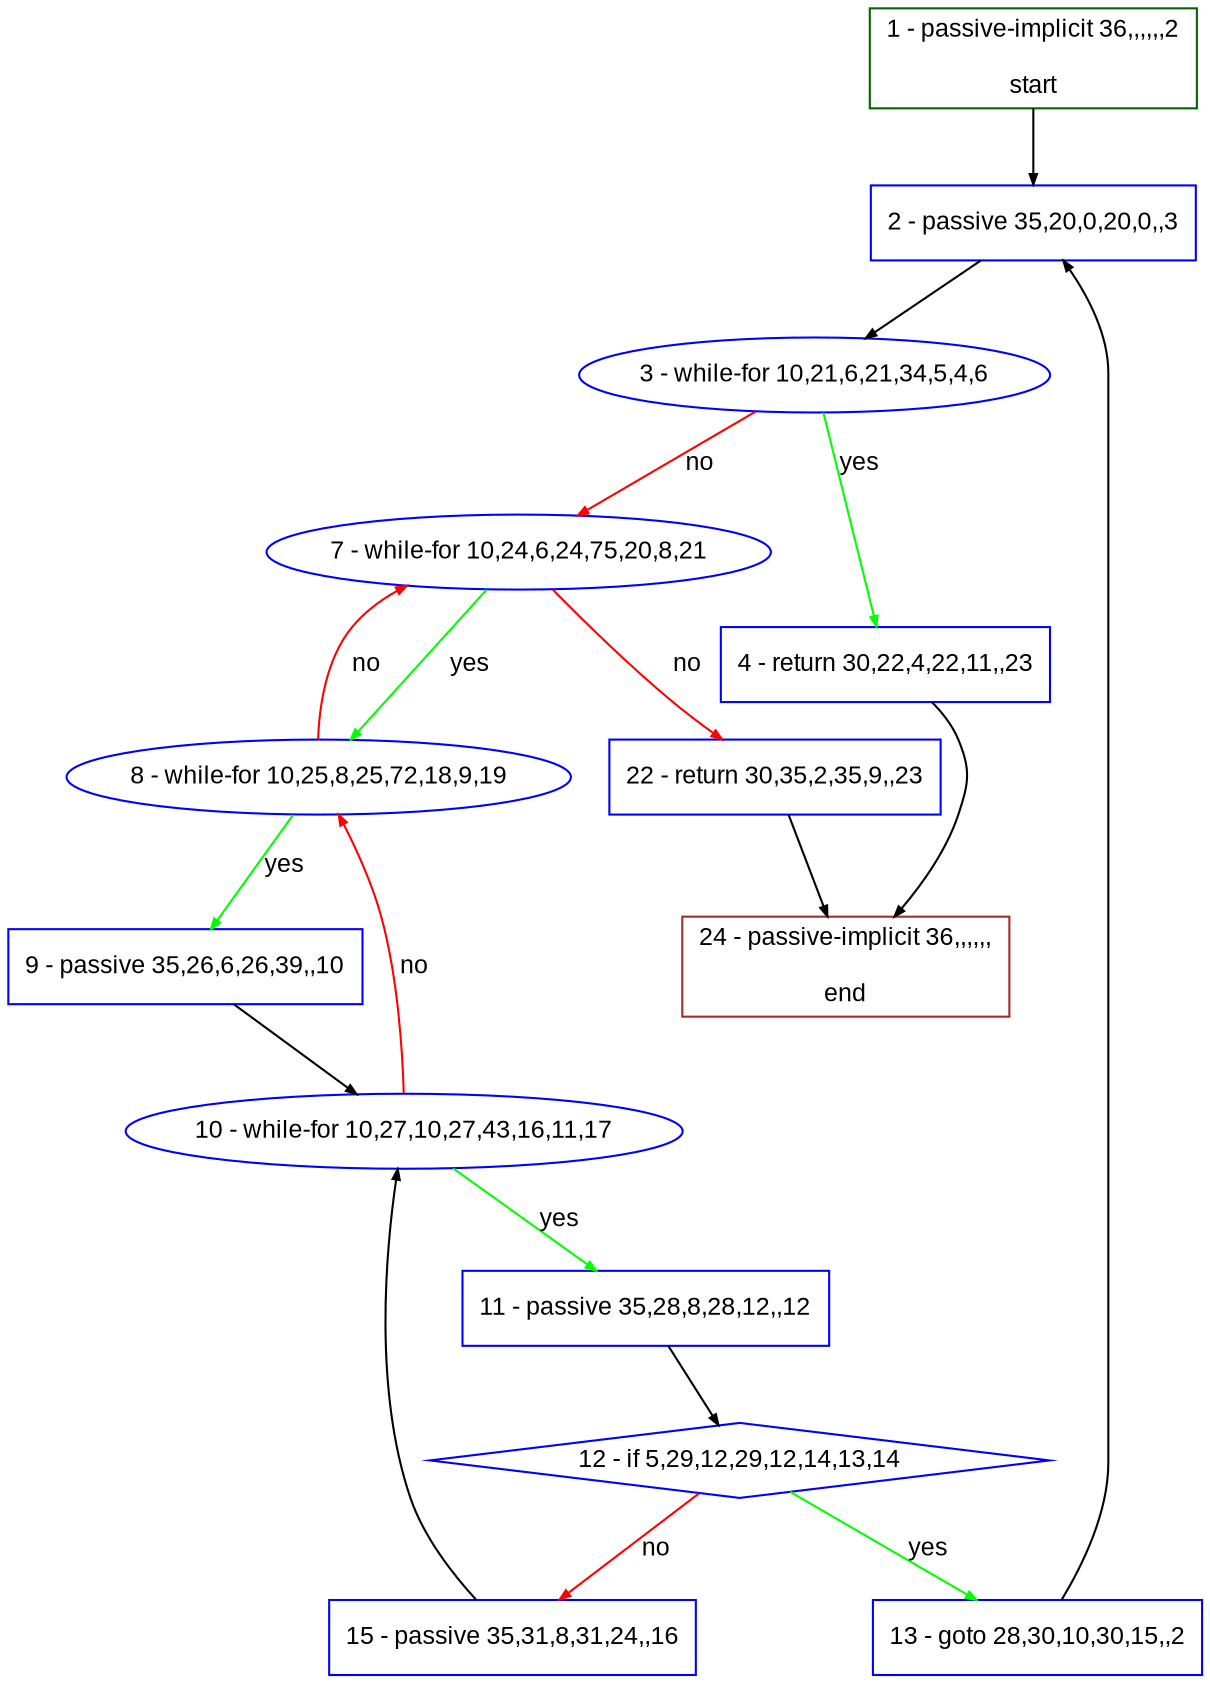 digraph "" {
  graph [pack="true", label="", fontsize="12", packmode="clust", fontname="Arial", fillcolor="#FFFFCC", bgcolor="white", style="rounded,filled", compound="true"];
  node [node_initialized="no", label="", color="grey", fontsize="12", fillcolor="white", fontname="Arial", style="filled", shape="rectangle", compound="true", fixedsize="false"];
  edge [fontcolor="black", arrowhead="normal", arrowtail="none", arrowsize="0.5", ltail="", label="", color="black", fontsize="12", lhead="", fontname="Arial", dir="forward", compound="true"];
  __N1 [label="2 - passive 35,20,0,20,0,,3", color="#0000ff", fillcolor="#ffffff", style="filled", shape="box"];
  __N2 [label="1 - passive-implicit 36,,,,,,2\n\nstart", color="#006400", fillcolor="#ffffff", style="filled", shape="box"];
  __N3 [label="3 - while-for 10,21,6,21,34,5,4,6", color="#0000ff", fillcolor="#ffffff", style="filled", shape="oval"];
  __N4 [label="4 - return 30,22,4,22,11,,23", color="#0000ff", fillcolor="#ffffff", style="filled", shape="box"];
  __N5 [label="7 - while-for 10,24,6,24,75,20,8,21", color="#0000ff", fillcolor="#ffffff", style="filled", shape="oval"];
  __N6 [label="24 - passive-implicit 36,,,,,,\n\nend", color="#a52a2a", fillcolor="#ffffff", style="filled", shape="box"];
  __N7 [label="8 - while-for 10,25,8,25,72,18,9,19", color="#0000ff", fillcolor="#ffffff", style="filled", shape="oval"];
  __N8 [label="22 - return 30,35,2,35,9,,23", color="#0000ff", fillcolor="#ffffff", style="filled", shape="box"];
  __N9 [label="9 - passive 35,26,6,26,39,,10", color="#0000ff", fillcolor="#ffffff", style="filled", shape="box"];
  __N10 [label="10 - while-for 10,27,10,27,43,16,11,17", color="#0000ff", fillcolor="#ffffff", style="filled", shape="oval"];
  __N11 [label="11 - passive 35,28,8,28,12,,12", color="#0000ff", fillcolor="#ffffff", style="filled", shape="box"];
  __N12 [label="12 - if 5,29,12,29,12,14,13,14", color="#0000ff", fillcolor="#ffffff", style="filled", shape="diamond"];
  __N13 [label="13 - goto 28,30,10,30,15,,2", color="#0000ff", fillcolor="#ffffff", style="filled", shape="box"];
  __N14 [label="15 - passive 35,31,8,31,24,,16", color="#0000ff", fillcolor="#ffffff", style="filled", shape="box"];
  __N2 -> __N1 [arrowhead="normal", arrowtail="none", color="#000000", label="", dir="forward"];
  __N1 -> __N3 [arrowhead="normal", arrowtail="none", color="#000000", label="", dir="forward"];
  __N3 -> __N4 [arrowhead="normal", arrowtail="none", color="#00ff00", label="yes", dir="forward"];
  __N3 -> __N5 [arrowhead="normal", arrowtail="none", color="#ff0000", label="no", dir="forward"];
  __N4 -> __N6 [arrowhead="normal", arrowtail="none", color="#000000", label="", dir="forward"];
  __N5 -> __N7 [arrowhead="normal", arrowtail="none", color="#00ff00", label="yes", dir="forward"];
  __N7 -> __N5 [arrowhead="normal", arrowtail="none", color="#ff0000", label="no", dir="forward"];
  __N5 -> __N8 [arrowhead="normal", arrowtail="none", color="#ff0000", label="no", dir="forward"];
  __N7 -> __N9 [arrowhead="normal", arrowtail="none", color="#00ff00", label="yes", dir="forward"];
  __N9 -> __N10 [arrowhead="normal", arrowtail="none", color="#000000", label="", dir="forward"];
  __N10 -> __N7 [arrowhead="normal", arrowtail="none", color="#ff0000", label="no", dir="forward"];
  __N10 -> __N11 [arrowhead="normal", arrowtail="none", color="#00ff00", label="yes", dir="forward"];
  __N11 -> __N12 [arrowhead="normal", arrowtail="none", color="#000000", label="", dir="forward"];
  __N12 -> __N13 [arrowhead="normal", arrowtail="none", color="#00ff00", label="yes", dir="forward"];
  __N12 -> __N14 [arrowhead="normal", arrowtail="none", color="#ff0000", label="no", dir="forward"];
  __N13 -> __N1 [arrowhead="normal", arrowtail="none", color="#000000", label="", dir="forward"];
  __N14 -> __N10 [arrowhead="normal", arrowtail="none", color="#000000", label="", dir="forward"];
  __N8 -> __N6 [arrowhead="normal", arrowtail="none", color="#000000", label="", dir="forward"];
}

